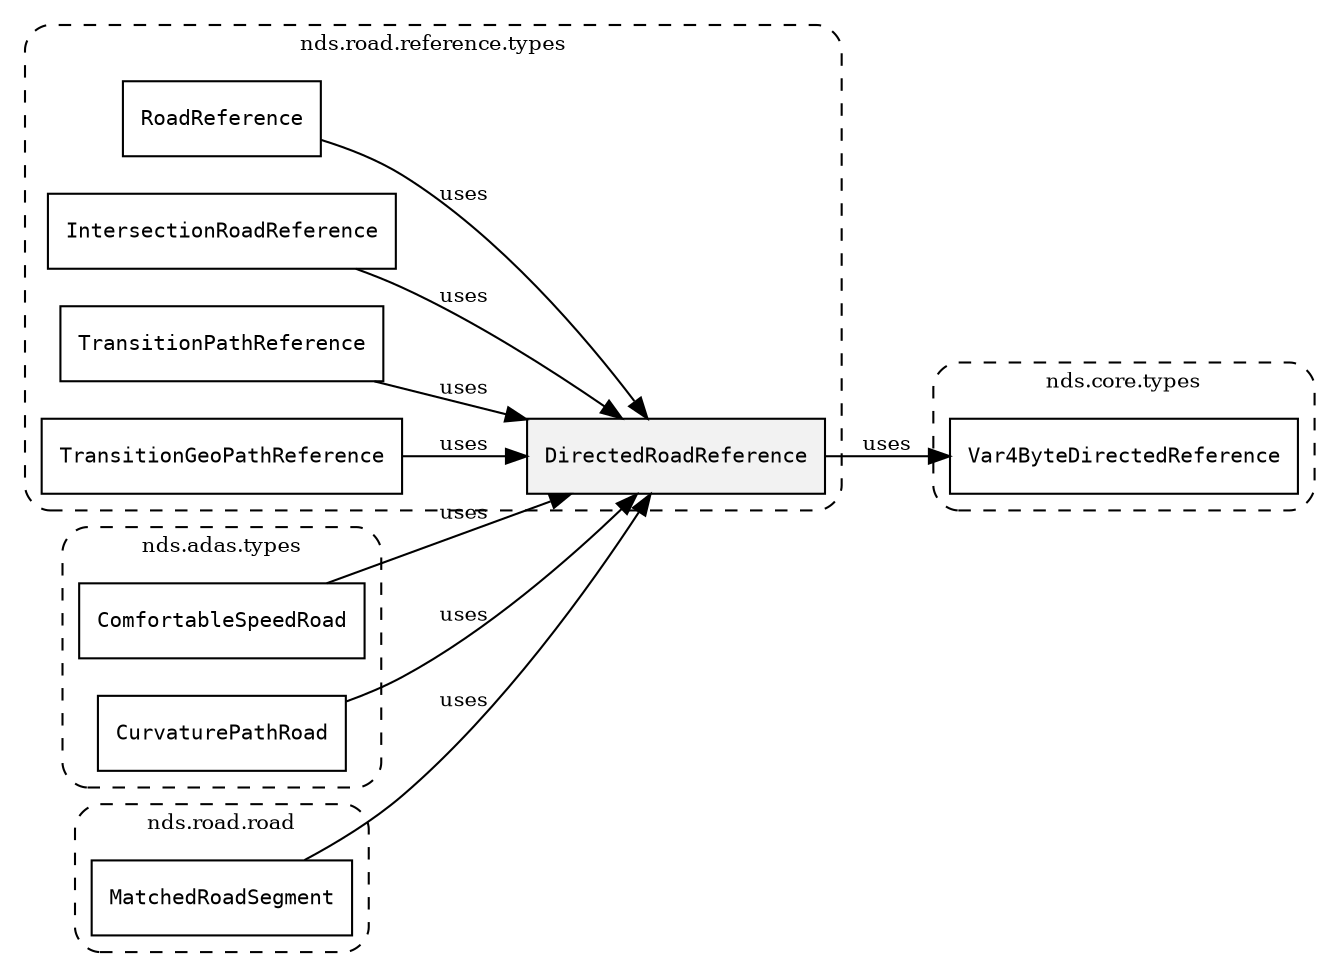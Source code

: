 /**
 * This dot file creates symbol collaboration diagram for DirectedRoadReference.
 */
digraph ZSERIO
{
    node [shape=box, fontsize=10];
    rankdir="LR";
    fontsize=10;
    tooltip="DirectedRoadReference collaboration diagram";

    subgraph "cluster_nds.road.reference.types"
    {
        style="dashed, rounded";
        label="nds.road.reference.types";
        tooltip="Package nds.road.reference.types";
        href="../../../content/packages/nds.road.reference.types.html#Package-nds-road-reference-types";
        target="_parent";

        "DirectedRoadReference" [style="filled", fillcolor="#0000000D", target="_parent", label=<<font face="monospace"><table align="center" border="0" cellspacing="0" cellpadding="0"><tr><td href="../../../content/packages/nds.road.reference.types.html#Subtype-DirectedRoadReference" title="Subtype defined in nds.road.reference.types">DirectedRoadReference</td></tr></table></font>>];
        "RoadReference" [target="_parent", label=<<font face="monospace"><table align="center" border="0" cellspacing="0" cellpadding="0"><tr><td href="../../../content/packages/nds.road.reference.types.html#Structure-RoadReference" title="Structure defined in nds.road.reference.types">RoadReference</td></tr></table></font>>];
        "IntersectionRoadReference" [target="_parent", label=<<font face="monospace"><table align="center" border="0" cellspacing="0" cellpadding="0"><tr><td href="../../../content/packages/nds.road.reference.types.html#Structure-IntersectionRoadReference" title="Structure defined in nds.road.reference.types">IntersectionRoadReference</td></tr></table></font>>];
        "TransitionPathReference" [target="_parent", label=<<font face="monospace"><table align="center" border="0" cellspacing="0" cellpadding="0"><tr><td href="../../../content/packages/nds.road.reference.types.html#Structure-TransitionPathReference" title="Structure defined in nds.road.reference.types">TransitionPathReference</td></tr></table></font>>];
        "TransitionGeoPathReference" [target="_parent", label=<<font face="monospace"><table align="center" border="0" cellspacing="0" cellpadding="0"><tr><td href="../../../content/packages/nds.road.reference.types.html#Structure-TransitionGeoPathReference" title="Structure defined in nds.road.reference.types">TransitionGeoPathReference</td></tr></table></font>>];
    }

    subgraph "cluster_nds.core.types"
    {
        style="dashed, rounded";
        label="nds.core.types";
        tooltip="Package nds.core.types";
        href="../../../content/packages/nds.core.types.html#Package-nds-core-types";
        target="_parent";

        "Var4ByteDirectedReference" [target="_parent", label=<<font face="monospace"><table align="center" border="0" cellspacing="0" cellpadding="0"><tr><td href="../../../content/packages/nds.core.types.html#Structure-Var4ByteDirectedReference" title="Structure defined in nds.core.types">Var4ByteDirectedReference</td></tr></table></font>>];
    }

    subgraph "cluster_nds.adas.types"
    {
        style="dashed, rounded";
        label="nds.adas.types";
        tooltip="Package nds.adas.types";
        href="../../../content/packages/nds.adas.types.html#Package-nds-adas-types";
        target="_parent";

        "ComfortableSpeedRoad" [target="_parent", label=<<font face="monospace"><table align="center" border="0" cellspacing="0" cellpadding="0"><tr><td href="../../../content/packages/nds.adas.types.html#Structure-ComfortableSpeedRoad" title="Structure defined in nds.adas.types">ComfortableSpeedRoad</td></tr></table></font>>];
        "CurvaturePathRoad" [target="_parent", label=<<font face="monospace"><table align="center" border="0" cellspacing="0" cellpadding="0"><tr><td href="../../../content/packages/nds.adas.types.html#Structure-CurvaturePathRoad" title="Structure defined in nds.adas.types">CurvaturePathRoad</td></tr></table></font>>];
    }

    subgraph "cluster_nds.road.road"
    {
        style="dashed, rounded";
        label="nds.road.road";
        tooltip="Package nds.road.road";
        href="../../../content/packages/nds.road.road.html#Package-nds-road-road";
        target="_parent";

        "MatchedRoadSegment" [target="_parent", label=<<font face="monospace"><table align="center" border="0" cellspacing="0" cellpadding="0"><tr><td href="../../../content/packages/nds.road.road.html#Structure-MatchedRoadSegment" title="Structure defined in nds.road.road">MatchedRoadSegment</td></tr></table></font>>];
    }

    "DirectedRoadReference" -> "Var4ByteDirectedReference" [label="uses", fontsize=10];
    "RoadReference" -> "DirectedRoadReference" [label="uses", fontsize=10];
    "IntersectionRoadReference" -> "DirectedRoadReference" [label="uses", fontsize=10];
    "TransitionPathReference" -> "DirectedRoadReference" [label="uses", fontsize=10];
    "TransitionGeoPathReference" -> "DirectedRoadReference" [label="uses", fontsize=10];
    "ComfortableSpeedRoad" -> "DirectedRoadReference" [label="uses", fontsize=10];
    "CurvaturePathRoad" -> "DirectedRoadReference" [label="uses", fontsize=10];
    "MatchedRoadSegment" -> "DirectedRoadReference" [label="uses", fontsize=10];
}
